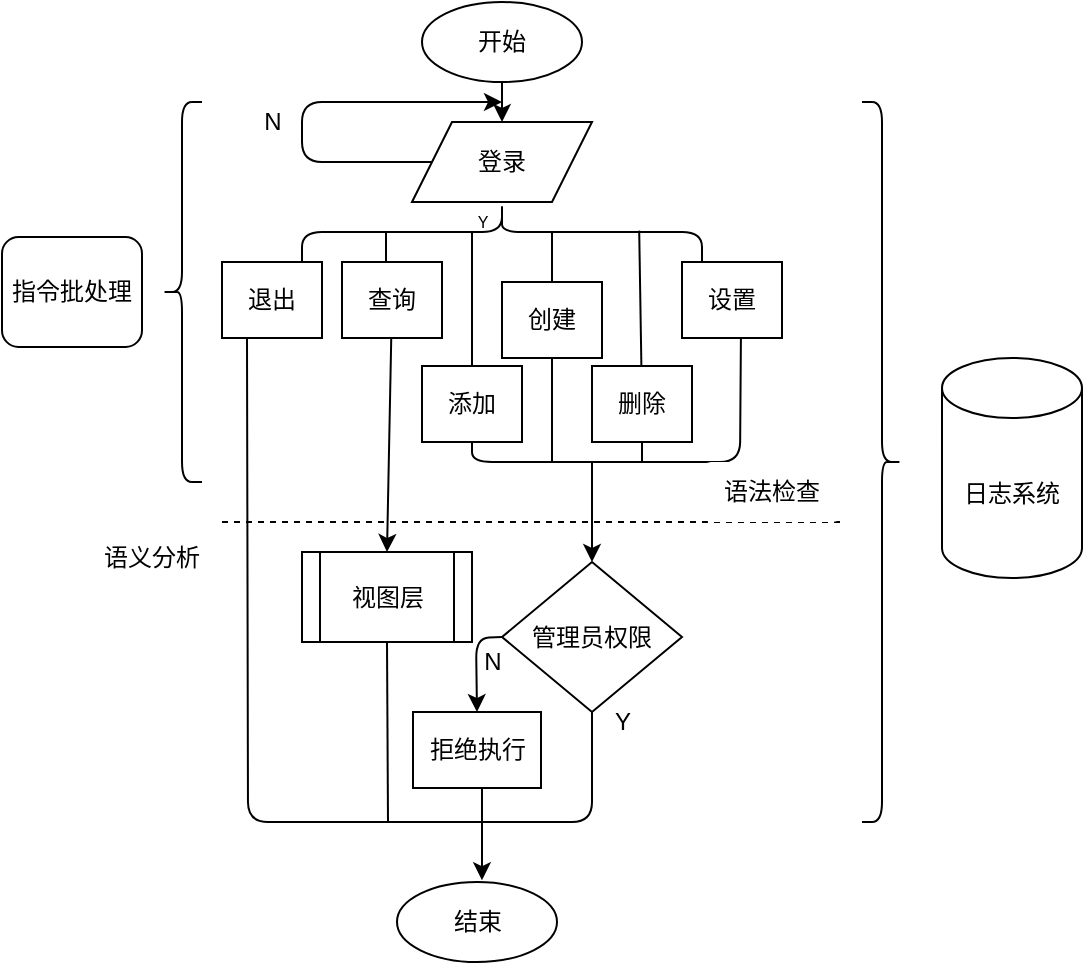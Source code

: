 <mxfile>
    <diagram id="XSy2nQL4mqii1jSHc2IS" name="第 1 页">
        <mxGraphModel dx="506" dy="423" grid="1" gridSize="10" guides="1" tooltips="1" connect="1" arrows="1" fold="1" page="1" pageScale="1" pageWidth="827" pageHeight="1169" math="0" shadow="0">
            <root>
                <mxCell id="0"/>
                <mxCell id="1" parent="0"/>
                <mxCell id="2" value="开始" style="ellipse;whiteSpace=wrap;html=1;" parent="1" vertex="1">
                    <mxGeometry x="280" y="40" width="80" height="40" as="geometry"/>
                </mxCell>
                <mxCell id="3" value="结束" style="ellipse;whiteSpace=wrap;html=1;" parent="1" vertex="1">
                    <mxGeometry x="267.5" y="480" width="80" height="40" as="geometry"/>
                </mxCell>
                <mxCell id="4" value="登录" style="shape=parallelogram;perimeter=parallelogramPerimeter;whiteSpace=wrap;html=1;fixedSize=1;" parent="1" vertex="1">
                    <mxGeometry x="275" y="100" width="90" height="40" as="geometry"/>
                </mxCell>
                <mxCell id="6" value="" style="endArrow=classic;html=1;exitX=0.5;exitY=1;exitDx=0;exitDy=0;entryX=0.5;entryY=0;entryDx=0;entryDy=0;" parent="1" source="2" target="4" edge="1">
                    <mxGeometry width="50" height="50" relative="1" as="geometry">
                        <mxPoint x="410" y="340" as="sourcePoint"/>
                        <mxPoint x="460" y="290" as="targetPoint"/>
                    </mxGeometry>
                </mxCell>
                <mxCell id="8" value="N" style="text;html=1;align=center;verticalAlign=middle;resizable=0;points=[];autosize=1;strokeColor=none;fillColor=none;" parent="1" vertex="1">
                    <mxGeometry x="195" y="90" width="20" height="20" as="geometry"/>
                </mxCell>
                <mxCell id="9" value="视图层" style="shape=process;whiteSpace=wrap;html=1;backgroundOutline=1;" parent="1" vertex="1">
                    <mxGeometry x="220" y="315" width="85" height="45" as="geometry"/>
                </mxCell>
                <mxCell id="11" value="退出" style="rounded=0;whiteSpace=wrap;html=1;" parent="1" vertex="1">
                    <mxGeometry x="180" y="170" width="50" height="38" as="geometry"/>
                </mxCell>
                <mxCell id="22" value="" style="shape=curlyBracket;whiteSpace=wrap;html=1;rounded=1;flipH=1;size=0.5;direction=south;" parent="1" vertex="1">
                    <mxGeometry x="220" y="140" width="200" height="30" as="geometry"/>
                </mxCell>
                <mxCell id="24" value="添加" style="rounded=0;whiteSpace=wrap;html=1;" parent="1" vertex="1">
                    <mxGeometry x="280" y="222" width="50" height="38" as="geometry"/>
                </mxCell>
                <mxCell id="25" value="创建" style="rounded=0;whiteSpace=wrap;html=1;" parent="1" vertex="1">
                    <mxGeometry x="320" y="180" width="50" height="38" as="geometry"/>
                </mxCell>
                <mxCell id="31" value="" style="edgeStyle=none;html=1;entryX=0.5;entryY=0;entryDx=0;entryDy=0;" parent="1" source="26" target="9" edge="1">
                    <mxGeometry relative="1" as="geometry"/>
                </mxCell>
                <mxCell id="26" value="查询" style="rounded=0;whiteSpace=wrap;html=1;" parent="1" vertex="1">
                    <mxGeometry x="240" y="170" width="50" height="38" as="geometry"/>
                </mxCell>
                <mxCell id="27" value="删除" style="rounded=0;whiteSpace=wrap;html=1;" parent="1" vertex="1">
                    <mxGeometry x="365" y="222" width="50" height="38" as="geometry"/>
                </mxCell>
                <mxCell id="28" value="设置" style="rounded=0;whiteSpace=wrap;html=1;" parent="1" vertex="1">
                    <mxGeometry x="410" y="170" width="50" height="38" as="geometry"/>
                </mxCell>
                <mxCell id="33" value="" style="endArrow=none;html=1;" parent="1" edge="1">
                    <mxGeometry width="50" height="50" relative="1" as="geometry">
                        <mxPoint x="262" y="170" as="sourcePoint"/>
                        <mxPoint x="262" y="155" as="targetPoint"/>
                    </mxGeometry>
                </mxCell>
                <mxCell id="35" value="" style="endArrow=none;html=1;exitX=0.5;exitY=0;exitDx=0;exitDy=0;" parent="1" source="24" edge="1">
                    <mxGeometry width="50" height="50" relative="1" as="geometry">
                        <mxPoint x="280" y="230" as="sourcePoint"/>
                        <mxPoint x="305" y="155" as="targetPoint"/>
                    </mxGeometry>
                </mxCell>
                <mxCell id="36" value="" style="endArrow=none;html=1;exitX=0.5;exitY=0;exitDx=0;exitDy=0;" parent="1" source="25" edge="1">
                    <mxGeometry width="50" height="50" relative="1" as="geometry">
                        <mxPoint x="280" y="190" as="sourcePoint"/>
                        <mxPoint x="345" y="155" as="targetPoint"/>
                    </mxGeometry>
                </mxCell>
                <mxCell id="37" value="" style="endArrow=none;html=1;entryX=0.477;entryY=0.843;entryDx=0;entryDy=0;entryPerimeter=0;" parent="1" source="27" target="22" edge="1">
                    <mxGeometry width="50" height="50" relative="1" as="geometry">
                        <mxPoint x="280" y="190" as="sourcePoint"/>
                        <mxPoint x="330" y="140" as="targetPoint"/>
                    </mxGeometry>
                </mxCell>
                <mxCell id="39" value="&lt;pre&gt;&lt;font style=&quot;font-size: 12px&quot;&gt;管理员权限&lt;/font&gt;&lt;/pre&gt;" style="rhombus;whiteSpace=wrap;html=1;" parent="1" vertex="1">
                    <mxGeometry x="320" y="320" width="90" height="75" as="geometry"/>
                </mxCell>
                <mxCell id="47" value="" style="endArrow=none;html=1;fontSize=6;exitX=0.5;exitY=1;exitDx=0;exitDy=0;entryX=0.589;entryY=1.014;entryDx=0;entryDy=0;entryPerimeter=0;" parent="1" source="24" target="28" edge="1">
                    <mxGeometry width="50" height="50" relative="1" as="geometry">
                        <mxPoint x="300" y="210" as="sourcePoint"/>
                        <mxPoint x="440" y="260" as="targetPoint"/>
                        <Array as="points">
                            <mxPoint x="305" y="270"/>
                            <mxPoint x="439" y="270"/>
                        </Array>
                    </mxGeometry>
                </mxCell>
                <mxCell id="48" value="" style="endArrow=none;html=1;fontSize=6;entryX=0.5;entryY=1;entryDx=0;entryDy=0;" parent="1" target="25" edge="1">
                    <mxGeometry width="50" height="50" relative="1" as="geometry">
                        <mxPoint x="345" y="270" as="sourcePoint"/>
                        <mxPoint x="350" y="160" as="targetPoint"/>
                    </mxGeometry>
                </mxCell>
                <mxCell id="49" value="" style="endArrow=none;html=1;fontSize=6;entryX=0.5;entryY=1;entryDx=0;entryDy=0;" parent="1" target="27" edge="1">
                    <mxGeometry width="50" height="50" relative="1" as="geometry">
                        <mxPoint x="390" y="270" as="sourcePoint"/>
                        <mxPoint x="350" y="160" as="targetPoint"/>
                    </mxGeometry>
                </mxCell>
                <mxCell id="52" value="" style="endArrow=classic;html=1;fontSize=6;entryX=0.5;entryY=0;entryDx=0;entryDy=0;" parent="1" target="39" edge="1">
                    <mxGeometry width="50" height="50" relative="1" as="geometry">
                        <mxPoint x="365" y="270" as="sourcePoint"/>
                        <mxPoint x="350" y="160" as="targetPoint"/>
                    </mxGeometry>
                </mxCell>
                <mxCell id="53" value="" style="endArrow=none;dashed=1;html=1;fontSize=6;entryX=1;entryY=1;entryDx=0;entryDy=0;" parent="1" edge="1" target="87">
                    <mxGeometry width="50" height="50" relative="1" as="geometry">
                        <mxPoint x="180" y="300" as="sourcePoint"/>
                        <mxPoint x="450" y="300" as="targetPoint"/>
                    </mxGeometry>
                </mxCell>
                <mxCell id="60" value="&lt;font style=&quot;font-size: 12px&quot;&gt;日志系统&lt;/font&gt;" style="shape=cylinder3;whiteSpace=wrap;html=1;boundedLbl=1;backgroundOutline=1;size=15;fontSize=8;" parent="1" vertex="1">
                    <mxGeometry x="540" y="218" width="70" height="110" as="geometry"/>
                </mxCell>
                <mxCell id="63" value="Y" style="text;html=1;align=center;verticalAlign=middle;resizable=0;points=[];autosize=1;strokeColor=none;fillColor=none;fontSize=8;" parent="1" vertex="1">
                    <mxGeometry x="300" y="140" width="20" height="20" as="geometry"/>
                </mxCell>
                <mxCell id="65" value="" style="endArrow=classic;html=1;fontSize=8;exitX=0;exitY=0.5;exitDx=0;exitDy=0;" parent="1" source="4" edge="1">
                    <mxGeometry width="50" height="50" relative="1" as="geometry">
                        <mxPoint x="350" y="240" as="sourcePoint"/>
                        <mxPoint x="320" y="90" as="targetPoint"/>
                        <Array as="points">
                            <mxPoint x="220" y="120"/>
                            <mxPoint x="220" y="90"/>
                        </Array>
                    </mxGeometry>
                </mxCell>
                <mxCell id="68" value="" style="shape=curlyBracket;whiteSpace=wrap;html=1;rounded=1;flipH=1;fontSize=8;" parent="1" vertex="1">
                    <mxGeometry x="500" y="90" width="20" height="360" as="geometry"/>
                </mxCell>
                <mxCell id="72" value="" style="endArrow=none;html=1;fontSize=8;exitX=0.25;exitY=1;exitDx=0;exitDy=0;entryX=0.5;entryY=1;entryDx=0;entryDy=0;" parent="1" source="11" target="39" edge="1">
                    <mxGeometry width="50" height="50" relative="1" as="geometry">
                        <mxPoint x="410" y="270" as="sourcePoint"/>
                        <mxPoint x="360" y="450" as="targetPoint"/>
                        <Array as="points">
                            <mxPoint x="193" y="450"/>
                            <mxPoint x="365" y="450"/>
                        </Array>
                    </mxGeometry>
                </mxCell>
                <mxCell id="77" value="" style="shape=curlyBracket;whiteSpace=wrap;html=1;rounded=1;fontSize=12;direction=east;" parent="1" vertex="1">
                    <mxGeometry x="150" y="90" width="20" height="190" as="geometry"/>
                </mxCell>
                <mxCell id="78" value="指令批处理" style="rounded=1;whiteSpace=wrap;html=1;fontSize=12;" parent="1" vertex="1">
                    <mxGeometry x="70" y="157.5" width="70" height="55" as="geometry"/>
                </mxCell>
                <mxCell id="79" value="" style="endArrow=classic;html=1;fontSize=12;exitX=0;exitY=0.5;exitDx=0;exitDy=0;entryX=0.5;entryY=0;entryDx=0;entryDy=0;" parent="1" source="39" edge="1">
                    <mxGeometry width="50" height="50" relative="1" as="geometry">
                        <mxPoint x="320" y="410" as="sourcePoint"/>
                        <mxPoint x="307.5" y="395" as="targetPoint"/>
                        <Array as="points">
                            <mxPoint x="307" y="358"/>
                        </Array>
                    </mxGeometry>
                </mxCell>
                <mxCell id="80" value="" style="endArrow=none;html=1;fontSize=12;exitX=0.539;exitY=1.009;exitDx=0;exitDy=0;exitPerimeter=0;" parent="1" source="86" edge="1">
                    <mxGeometry width="50" height="50" relative="1" as="geometry">
                        <mxPoint x="310.183" y="439.685" as="sourcePoint"/>
                        <mxPoint x="310" y="450" as="targetPoint"/>
                    </mxGeometry>
                </mxCell>
                <mxCell id="82" value="" style="endArrow=none;html=1;fontSize=12;exitX=0.5;exitY=1;exitDx=0;exitDy=0;" parent="1" source="9" edge="1">
                    <mxGeometry width="50" height="50" relative="1" as="geometry">
                        <mxPoint x="320" y="380" as="sourcePoint"/>
                        <mxPoint x="263" y="450" as="targetPoint"/>
                    </mxGeometry>
                </mxCell>
                <mxCell id="84" value="" style="endArrow=classic;html=1;fontSize=12;entryX=0.531;entryY=-0.022;entryDx=0;entryDy=0;entryPerimeter=0;" parent="1" target="3" edge="1">
                    <mxGeometry width="50" height="50" relative="1" as="geometry">
                        <mxPoint x="310" y="450" as="sourcePoint"/>
                        <mxPoint x="310" y="460" as="targetPoint"/>
                        <Array as="points"/>
                    </mxGeometry>
                </mxCell>
                <mxCell id="85" value="N" style="text;html=1;align=center;verticalAlign=middle;resizable=0;points=[];autosize=1;strokeColor=none;fillColor=none;" vertex="1" parent="1">
                    <mxGeometry x="305" y="360" width="20" height="20" as="geometry"/>
                </mxCell>
                <mxCell id="86" value="&lt;pre style=&quot;font-size: 6px&quot;&gt;&lt;font style=&quot;font-size: 12px&quot;&gt;拒绝执行&lt;/font&gt;&lt;/pre&gt;" style="rounded=0;whiteSpace=wrap;html=1;" vertex="1" parent="1">
                    <mxGeometry x="275.5" y="395" width="64" height="38" as="geometry"/>
                </mxCell>
                <mxCell id="87" value="语法检查" style="rounded=1;whiteSpace=wrap;html=1;strokeColor=none;" vertex="1" parent="1">
                    <mxGeometry x="420" y="270" width="70" height="30" as="geometry"/>
                </mxCell>
                <mxCell id="88" value="&lt;font style=&quot;font-size: 12px&quot;&gt;语义分析&lt;/font&gt;" style="rounded=1;whiteSpace=wrap;html=1;strokeColor=none;" vertex="1" parent="1">
                    <mxGeometry x="110" y="308" width="70" height="20" as="geometry"/>
                </mxCell>
                <mxCell id="89" value="Y" style="text;html=1;align=center;verticalAlign=middle;resizable=0;points=[];autosize=1;strokeColor=none;fillColor=none;fontSize=12;" vertex="1" parent="1">
                    <mxGeometry x="370" y="390" width="20" height="20" as="geometry"/>
                </mxCell>
            </root>
        </mxGraphModel>
    </diagram>
</mxfile>